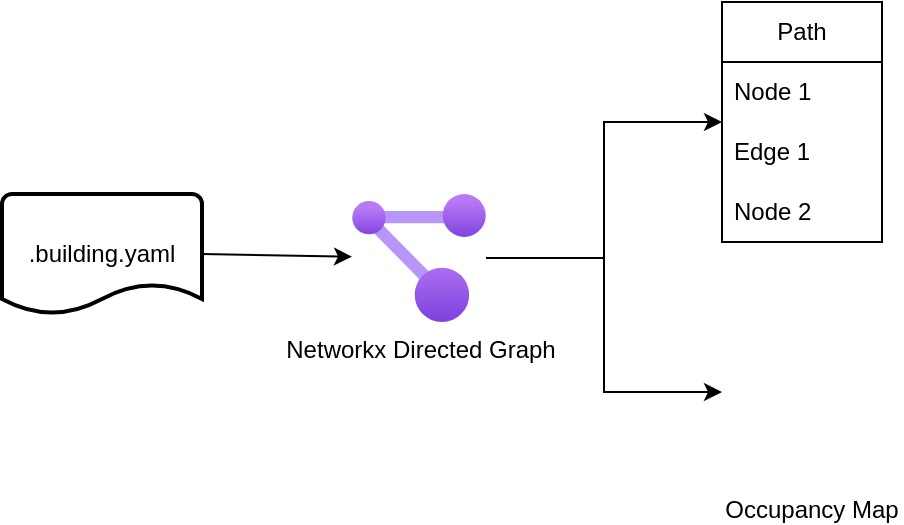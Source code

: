 <mxfile version="23.1.5" type="github">
  <diagram name="Page-1" id="K3ah_5ArO4XWgYB42OPz">
    <mxGraphModel dx="1434" dy="795" grid="1" gridSize="10" guides="1" tooltips="1" connect="1" arrows="1" fold="1" page="1" pageScale="1" pageWidth="850" pageHeight="1100" math="0" shadow="0">
      <root>
        <mxCell id="0" />
        <mxCell id="1" parent="0" />
        <mxCell id="NalmlH9FkWJFp80hXb75-1" value=".building.yaml" style="strokeWidth=2;html=1;shape=mxgraph.flowchart.document2;whiteSpace=wrap;size=0.25;" vertex="1" parent="1">
          <mxGeometry x="100" y="226" width="100" height="60" as="geometry" />
        </mxCell>
        <mxCell id="NalmlH9FkWJFp80hXb75-25" style="edgeStyle=orthogonalEdgeStyle;rounded=0;orthogonalLoop=1;jettySize=auto;html=1;" edge="1" parent="1" source="NalmlH9FkWJFp80hXb75-6" target="NalmlH9FkWJFp80hXb75-21">
          <mxGeometry relative="1" as="geometry" />
        </mxCell>
        <mxCell id="NalmlH9FkWJFp80hXb75-26" style="edgeStyle=orthogonalEdgeStyle;rounded=0;orthogonalLoop=1;jettySize=auto;html=1;" edge="1" parent="1" source="NalmlH9FkWJFp80hXb75-6" target="NalmlH9FkWJFp80hXb75-28">
          <mxGeometry relative="1" as="geometry">
            <mxPoint x="460" y="315" as="targetPoint" />
          </mxGeometry>
        </mxCell>
        <mxCell id="NalmlH9FkWJFp80hXb75-6" value="Networkx Directed Graph" style="image;aspect=fixed;html=1;points=[];align=center;fontSize=12;image=img/lib/azure2/management_governance/Resource_Graph_Explorer.svg;" vertex="1" parent="1">
          <mxGeometry x="275" y="226" width="67" height="64" as="geometry" />
        </mxCell>
        <mxCell id="NalmlH9FkWJFp80hXb75-11" value="" style="endArrow=classic;html=1;rounded=0;exitX=1;exitY=0.5;exitDx=0;exitDy=0;exitPerimeter=0;" edge="1" parent="1" source="NalmlH9FkWJFp80hXb75-1" target="NalmlH9FkWJFp80hXb75-6">
          <mxGeometry width="50" height="50" relative="1" as="geometry">
            <mxPoint x="250" y="300" as="sourcePoint" />
            <mxPoint x="300" y="250" as="targetPoint" />
          </mxGeometry>
        </mxCell>
        <mxCell id="NalmlH9FkWJFp80hXb75-21" value="Path" style="swimlane;fontStyle=0;childLayout=stackLayout;horizontal=1;startSize=30;horizontalStack=0;resizeParent=1;resizeParentMax=0;resizeLast=0;collapsible=1;marginBottom=0;whiteSpace=wrap;html=1;" vertex="1" parent="1">
          <mxGeometry x="460" y="130" width="80" height="120" as="geometry" />
        </mxCell>
        <mxCell id="NalmlH9FkWJFp80hXb75-22" value="Node 1" style="text;strokeColor=none;fillColor=none;align=left;verticalAlign=middle;spacingLeft=4;spacingRight=4;overflow=hidden;points=[[0,0.5],[1,0.5]];portConstraint=eastwest;rotatable=0;whiteSpace=wrap;html=1;" vertex="1" parent="NalmlH9FkWJFp80hXb75-21">
          <mxGeometry y="30" width="80" height="30" as="geometry" />
        </mxCell>
        <mxCell id="NalmlH9FkWJFp80hXb75-23" value="Edge 1" style="text;strokeColor=none;fillColor=none;align=left;verticalAlign=middle;spacingLeft=4;spacingRight=4;overflow=hidden;points=[[0,0.5],[1,0.5]];portConstraint=eastwest;rotatable=0;whiteSpace=wrap;html=1;" vertex="1" parent="NalmlH9FkWJFp80hXb75-21">
          <mxGeometry y="60" width="80" height="30" as="geometry" />
        </mxCell>
        <mxCell id="NalmlH9FkWJFp80hXb75-24" value="Node 2" style="text;strokeColor=none;fillColor=none;align=left;verticalAlign=middle;spacingLeft=4;spacingRight=4;overflow=hidden;points=[[0,0.5],[1,0.5]];portConstraint=eastwest;rotatable=0;whiteSpace=wrap;html=1;" vertex="1" parent="NalmlH9FkWJFp80hXb75-21">
          <mxGeometry y="90" width="80" height="30" as="geometry" />
        </mxCell>
        <mxCell id="NalmlH9FkWJFp80hXb75-28" value="Occupancy Map" style="shape=image;verticalLabelPosition=bottom;labelBackgroundColor=default;verticalAlign=top;aspect=fixed;imageAspect=0;image=https://www.mathworks.com/help/examples/ros/win64/CreateOccupancyGridFrom2DMapExample_01.png;clipPath=inset(2.89% 15% 6.44% 17%);" vertex="1" parent="1">
          <mxGeometry x="460" y="280" width="89.997" height="90" as="geometry" />
        </mxCell>
      </root>
    </mxGraphModel>
  </diagram>
</mxfile>
